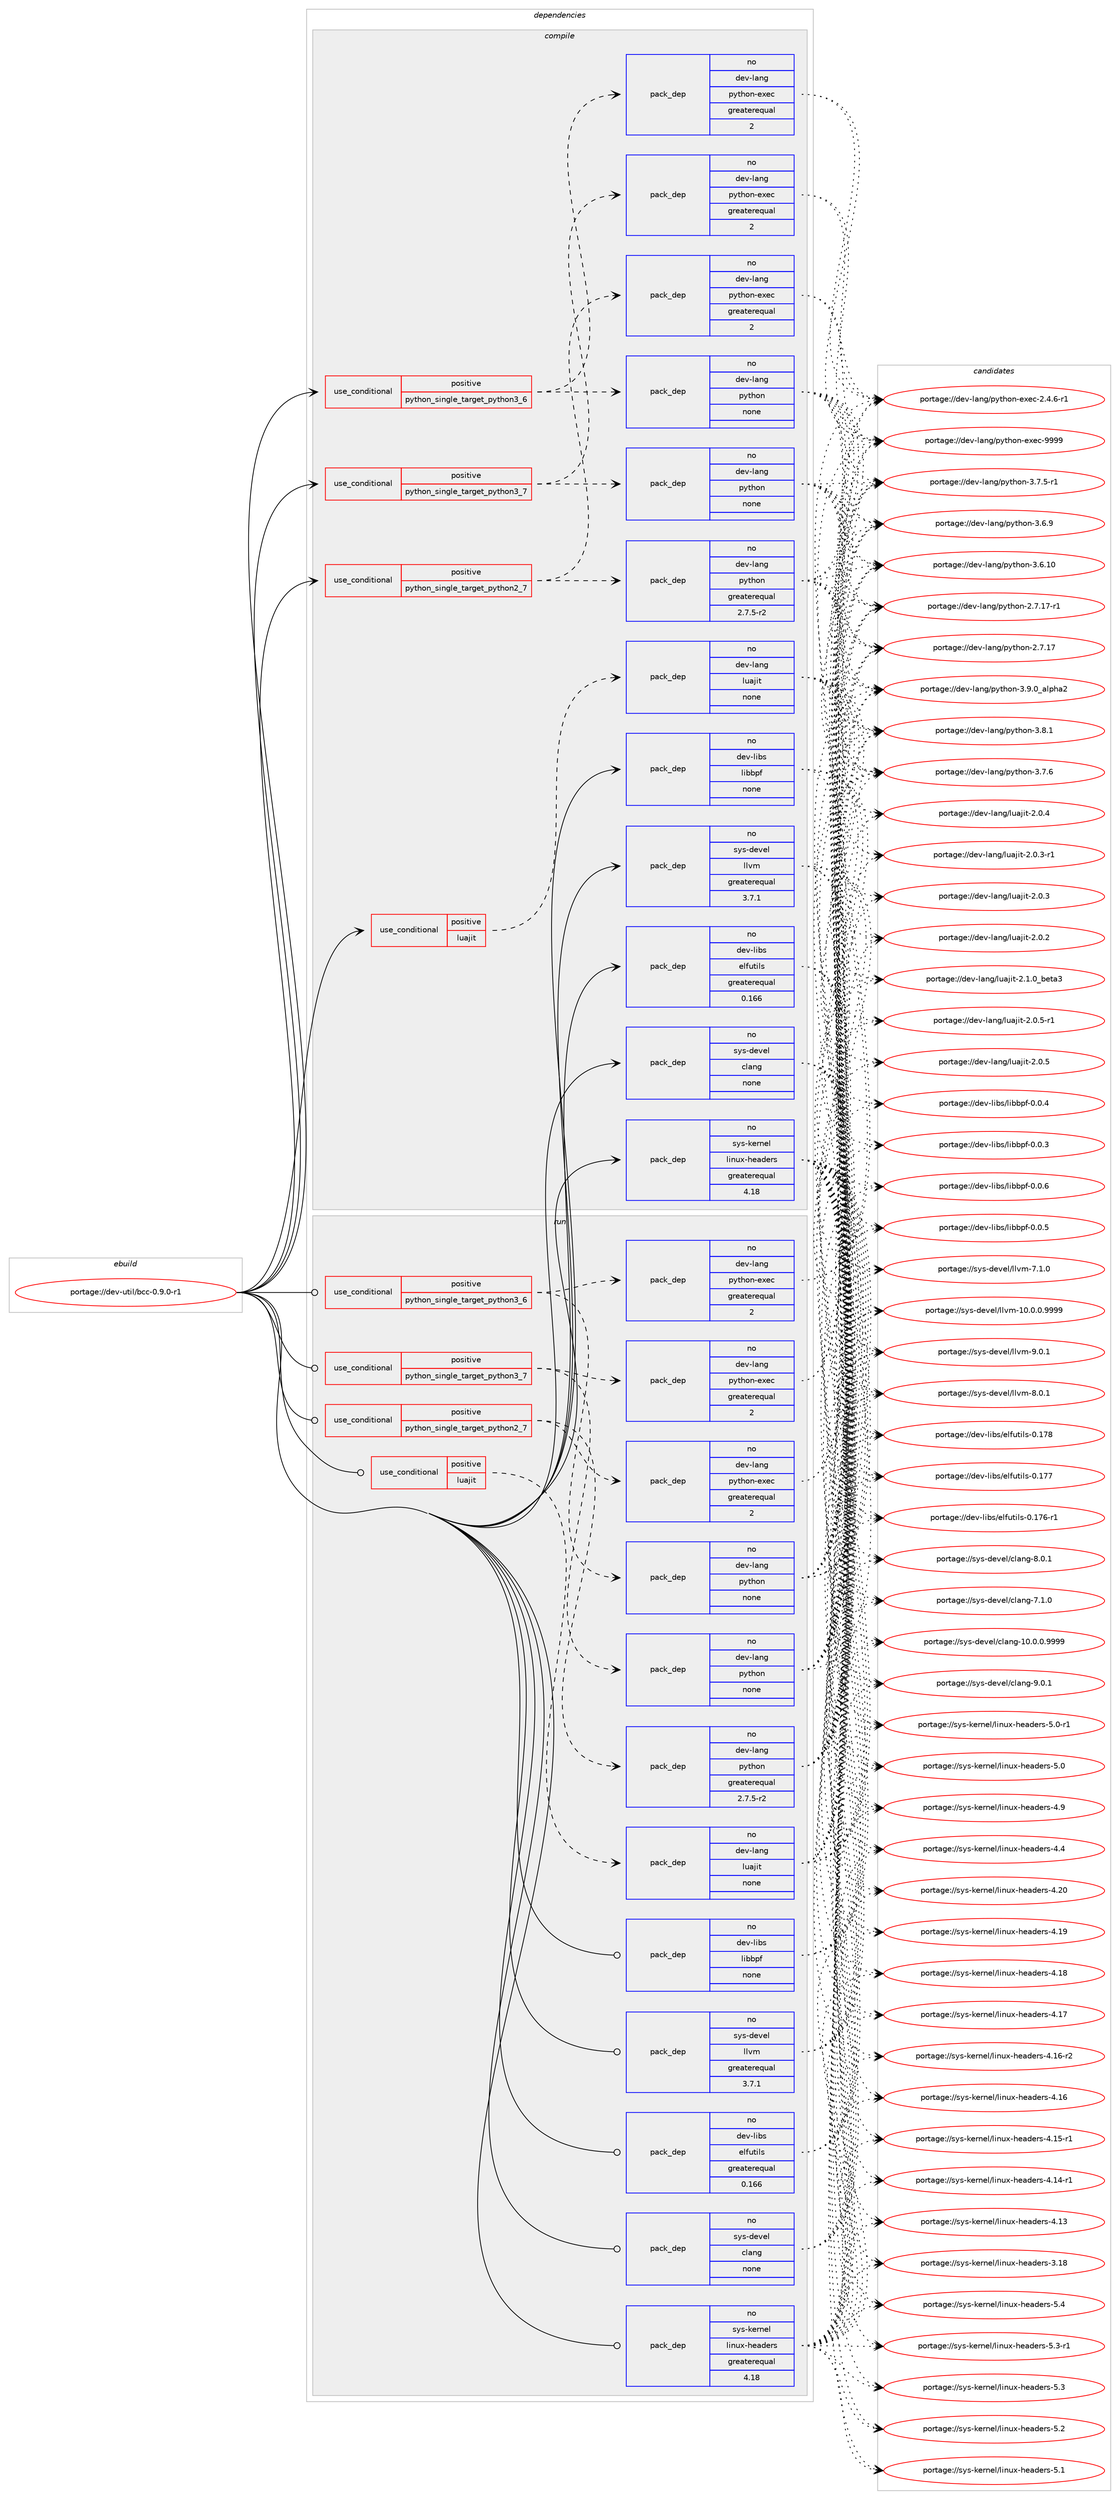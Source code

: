 digraph prolog {

# *************
# Graph options
# *************

newrank=true;
concentrate=true;
compound=true;
graph [rankdir=LR,fontname=Helvetica,fontsize=10,ranksep=1.5];#, ranksep=2.5, nodesep=0.2];
edge  [arrowhead=vee];
node  [fontname=Helvetica,fontsize=10];

# **********
# The ebuild
# **********

subgraph cluster_leftcol {
color=gray;
label=<<i>ebuild</i>>;
id [label="portage://dev-util/bcc-0.9.0-r1", color=red, width=4, href="../dev-util/bcc-0.9.0-r1.svg"];
}

# ****************
# The dependencies
# ****************

subgraph cluster_midcol {
color=gray;
label=<<i>dependencies</i>>;
subgraph cluster_compile {
fillcolor="#eeeeee";
style=filled;
label=<<i>compile</i>>;
subgraph cond63644 {
dependency306468 [label=<<TABLE BORDER="0" CELLBORDER="1" CELLSPACING="0" CELLPADDING="4"><TR><TD ROWSPAN="3" CELLPADDING="10">use_conditional</TD></TR><TR><TD>positive</TD></TR><TR><TD>luajit</TD></TR></TABLE>>, shape=none, color=red];
subgraph pack238144 {
dependency306469 [label=<<TABLE BORDER="0" CELLBORDER="1" CELLSPACING="0" CELLPADDING="4" WIDTH="220"><TR><TD ROWSPAN="6" CELLPADDING="30">pack_dep</TD></TR><TR><TD WIDTH="110">no</TD></TR><TR><TD>dev-lang</TD></TR><TR><TD>luajit</TD></TR><TR><TD>none</TD></TR><TR><TD></TD></TR></TABLE>>, shape=none, color=blue];
}
dependency306468:e -> dependency306469:w [weight=20,style="dashed",arrowhead="vee"];
}
id:e -> dependency306468:w [weight=20,style="solid",arrowhead="vee"];
subgraph cond63645 {
dependency306470 [label=<<TABLE BORDER="0" CELLBORDER="1" CELLSPACING="0" CELLPADDING="4"><TR><TD ROWSPAN="3" CELLPADDING="10">use_conditional</TD></TR><TR><TD>positive</TD></TR><TR><TD>python_single_target_python2_7</TD></TR></TABLE>>, shape=none, color=red];
subgraph pack238145 {
dependency306471 [label=<<TABLE BORDER="0" CELLBORDER="1" CELLSPACING="0" CELLPADDING="4" WIDTH="220"><TR><TD ROWSPAN="6" CELLPADDING="30">pack_dep</TD></TR><TR><TD WIDTH="110">no</TD></TR><TR><TD>dev-lang</TD></TR><TR><TD>python</TD></TR><TR><TD>greaterequal</TD></TR><TR><TD>2.7.5-r2</TD></TR></TABLE>>, shape=none, color=blue];
}
dependency306470:e -> dependency306471:w [weight=20,style="dashed",arrowhead="vee"];
subgraph pack238146 {
dependency306472 [label=<<TABLE BORDER="0" CELLBORDER="1" CELLSPACING="0" CELLPADDING="4" WIDTH="220"><TR><TD ROWSPAN="6" CELLPADDING="30">pack_dep</TD></TR><TR><TD WIDTH="110">no</TD></TR><TR><TD>dev-lang</TD></TR><TR><TD>python-exec</TD></TR><TR><TD>greaterequal</TD></TR><TR><TD>2</TD></TR></TABLE>>, shape=none, color=blue];
}
dependency306470:e -> dependency306472:w [weight=20,style="dashed",arrowhead="vee"];
}
id:e -> dependency306470:w [weight=20,style="solid",arrowhead="vee"];
subgraph cond63646 {
dependency306473 [label=<<TABLE BORDER="0" CELLBORDER="1" CELLSPACING="0" CELLPADDING="4"><TR><TD ROWSPAN="3" CELLPADDING="10">use_conditional</TD></TR><TR><TD>positive</TD></TR><TR><TD>python_single_target_python3_6</TD></TR></TABLE>>, shape=none, color=red];
subgraph pack238147 {
dependency306474 [label=<<TABLE BORDER="0" CELLBORDER="1" CELLSPACING="0" CELLPADDING="4" WIDTH="220"><TR><TD ROWSPAN="6" CELLPADDING="30">pack_dep</TD></TR><TR><TD WIDTH="110">no</TD></TR><TR><TD>dev-lang</TD></TR><TR><TD>python</TD></TR><TR><TD>none</TD></TR><TR><TD></TD></TR></TABLE>>, shape=none, color=blue];
}
dependency306473:e -> dependency306474:w [weight=20,style="dashed",arrowhead="vee"];
subgraph pack238148 {
dependency306475 [label=<<TABLE BORDER="0" CELLBORDER="1" CELLSPACING="0" CELLPADDING="4" WIDTH="220"><TR><TD ROWSPAN="6" CELLPADDING="30">pack_dep</TD></TR><TR><TD WIDTH="110">no</TD></TR><TR><TD>dev-lang</TD></TR><TR><TD>python-exec</TD></TR><TR><TD>greaterequal</TD></TR><TR><TD>2</TD></TR></TABLE>>, shape=none, color=blue];
}
dependency306473:e -> dependency306475:w [weight=20,style="dashed",arrowhead="vee"];
}
id:e -> dependency306473:w [weight=20,style="solid",arrowhead="vee"];
subgraph cond63647 {
dependency306476 [label=<<TABLE BORDER="0" CELLBORDER="1" CELLSPACING="0" CELLPADDING="4"><TR><TD ROWSPAN="3" CELLPADDING="10">use_conditional</TD></TR><TR><TD>positive</TD></TR><TR><TD>python_single_target_python3_7</TD></TR></TABLE>>, shape=none, color=red];
subgraph pack238149 {
dependency306477 [label=<<TABLE BORDER="0" CELLBORDER="1" CELLSPACING="0" CELLPADDING="4" WIDTH="220"><TR><TD ROWSPAN="6" CELLPADDING="30">pack_dep</TD></TR><TR><TD WIDTH="110">no</TD></TR><TR><TD>dev-lang</TD></TR><TR><TD>python</TD></TR><TR><TD>none</TD></TR><TR><TD></TD></TR></TABLE>>, shape=none, color=blue];
}
dependency306476:e -> dependency306477:w [weight=20,style="dashed",arrowhead="vee"];
subgraph pack238150 {
dependency306478 [label=<<TABLE BORDER="0" CELLBORDER="1" CELLSPACING="0" CELLPADDING="4" WIDTH="220"><TR><TD ROWSPAN="6" CELLPADDING="30">pack_dep</TD></TR><TR><TD WIDTH="110">no</TD></TR><TR><TD>dev-lang</TD></TR><TR><TD>python-exec</TD></TR><TR><TD>greaterequal</TD></TR><TR><TD>2</TD></TR></TABLE>>, shape=none, color=blue];
}
dependency306476:e -> dependency306478:w [weight=20,style="dashed",arrowhead="vee"];
}
id:e -> dependency306476:w [weight=20,style="solid",arrowhead="vee"];
subgraph pack238151 {
dependency306479 [label=<<TABLE BORDER="0" CELLBORDER="1" CELLSPACING="0" CELLPADDING="4" WIDTH="220"><TR><TD ROWSPAN="6" CELLPADDING="30">pack_dep</TD></TR><TR><TD WIDTH="110">no</TD></TR><TR><TD>dev-libs</TD></TR><TR><TD>elfutils</TD></TR><TR><TD>greaterequal</TD></TR><TR><TD>0.166</TD></TR></TABLE>>, shape=none, color=blue];
}
id:e -> dependency306479:w [weight=20,style="solid",arrowhead="vee"];
subgraph pack238152 {
dependency306480 [label=<<TABLE BORDER="0" CELLBORDER="1" CELLSPACING="0" CELLPADDING="4" WIDTH="220"><TR><TD ROWSPAN="6" CELLPADDING="30">pack_dep</TD></TR><TR><TD WIDTH="110">no</TD></TR><TR><TD>dev-libs</TD></TR><TR><TD>libbpf</TD></TR><TR><TD>none</TD></TR><TR><TD></TD></TR></TABLE>>, shape=none, color=blue];
}
id:e -> dependency306480:w [weight=20,style="solid",arrowhead="vee"];
subgraph pack238153 {
dependency306481 [label=<<TABLE BORDER="0" CELLBORDER="1" CELLSPACING="0" CELLPADDING="4" WIDTH="220"><TR><TD ROWSPAN="6" CELLPADDING="30">pack_dep</TD></TR><TR><TD WIDTH="110">no</TD></TR><TR><TD>sys-devel</TD></TR><TR><TD>clang</TD></TR><TR><TD>none</TD></TR><TR><TD></TD></TR></TABLE>>, shape=none, color=blue];
}
id:e -> dependency306481:w [weight=20,style="solid",arrowhead="vee"];
subgraph pack238154 {
dependency306482 [label=<<TABLE BORDER="0" CELLBORDER="1" CELLSPACING="0" CELLPADDING="4" WIDTH="220"><TR><TD ROWSPAN="6" CELLPADDING="30">pack_dep</TD></TR><TR><TD WIDTH="110">no</TD></TR><TR><TD>sys-devel</TD></TR><TR><TD>llvm</TD></TR><TR><TD>greaterequal</TD></TR><TR><TD>3.7.1</TD></TR></TABLE>>, shape=none, color=blue];
}
id:e -> dependency306482:w [weight=20,style="solid",arrowhead="vee"];
subgraph pack238155 {
dependency306483 [label=<<TABLE BORDER="0" CELLBORDER="1" CELLSPACING="0" CELLPADDING="4" WIDTH="220"><TR><TD ROWSPAN="6" CELLPADDING="30">pack_dep</TD></TR><TR><TD WIDTH="110">no</TD></TR><TR><TD>sys-kernel</TD></TR><TR><TD>linux-headers</TD></TR><TR><TD>greaterequal</TD></TR><TR><TD>4.18</TD></TR></TABLE>>, shape=none, color=blue];
}
id:e -> dependency306483:w [weight=20,style="solid",arrowhead="vee"];
}
subgraph cluster_compileandrun {
fillcolor="#eeeeee";
style=filled;
label=<<i>compile and run</i>>;
}
subgraph cluster_run {
fillcolor="#eeeeee";
style=filled;
label=<<i>run</i>>;
subgraph cond63648 {
dependency306484 [label=<<TABLE BORDER="0" CELLBORDER="1" CELLSPACING="0" CELLPADDING="4"><TR><TD ROWSPAN="3" CELLPADDING="10">use_conditional</TD></TR><TR><TD>positive</TD></TR><TR><TD>luajit</TD></TR></TABLE>>, shape=none, color=red];
subgraph pack238156 {
dependency306485 [label=<<TABLE BORDER="0" CELLBORDER="1" CELLSPACING="0" CELLPADDING="4" WIDTH="220"><TR><TD ROWSPAN="6" CELLPADDING="30">pack_dep</TD></TR><TR><TD WIDTH="110">no</TD></TR><TR><TD>dev-lang</TD></TR><TR><TD>luajit</TD></TR><TR><TD>none</TD></TR><TR><TD></TD></TR></TABLE>>, shape=none, color=blue];
}
dependency306484:e -> dependency306485:w [weight=20,style="dashed",arrowhead="vee"];
}
id:e -> dependency306484:w [weight=20,style="solid",arrowhead="odot"];
subgraph cond63649 {
dependency306486 [label=<<TABLE BORDER="0" CELLBORDER="1" CELLSPACING="0" CELLPADDING="4"><TR><TD ROWSPAN="3" CELLPADDING="10">use_conditional</TD></TR><TR><TD>positive</TD></TR><TR><TD>python_single_target_python2_7</TD></TR></TABLE>>, shape=none, color=red];
subgraph pack238157 {
dependency306487 [label=<<TABLE BORDER="0" CELLBORDER="1" CELLSPACING="0" CELLPADDING="4" WIDTH="220"><TR><TD ROWSPAN="6" CELLPADDING="30">pack_dep</TD></TR><TR><TD WIDTH="110">no</TD></TR><TR><TD>dev-lang</TD></TR><TR><TD>python</TD></TR><TR><TD>greaterequal</TD></TR><TR><TD>2.7.5-r2</TD></TR></TABLE>>, shape=none, color=blue];
}
dependency306486:e -> dependency306487:w [weight=20,style="dashed",arrowhead="vee"];
subgraph pack238158 {
dependency306488 [label=<<TABLE BORDER="0" CELLBORDER="1" CELLSPACING="0" CELLPADDING="4" WIDTH="220"><TR><TD ROWSPAN="6" CELLPADDING="30">pack_dep</TD></TR><TR><TD WIDTH="110">no</TD></TR><TR><TD>dev-lang</TD></TR><TR><TD>python-exec</TD></TR><TR><TD>greaterequal</TD></TR><TR><TD>2</TD></TR></TABLE>>, shape=none, color=blue];
}
dependency306486:e -> dependency306488:w [weight=20,style="dashed",arrowhead="vee"];
}
id:e -> dependency306486:w [weight=20,style="solid",arrowhead="odot"];
subgraph cond63650 {
dependency306489 [label=<<TABLE BORDER="0" CELLBORDER="1" CELLSPACING="0" CELLPADDING="4"><TR><TD ROWSPAN="3" CELLPADDING="10">use_conditional</TD></TR><TR><TD>positive</TD></TR><TR><TD>python_single_target_python3_6</TD></TR></TABLE>>, shape=none, color=red];
subgraph pack238159 {
dependency306490 [label=<<TABLE BORDER="0" CELLBORDER="1" CELLSPACING="0" CELLPADDING="4" WIDTH="220"><TR><TD ROWSPAN="6" CELLPADDING="30">pack_dep</TD></TR><TR><TD WIDTH="110">no</TD></TR><TR><TD>dev-lang</TD></TR><TR><TD>python</TD></TR><TR><TD>none</TD></TR><TR><TD></TD></TR></TABLE>>, shape=none, color=blue];
}
dependency306489:e -> dependency306490:w [weight=20,style="dashed",arrowhead="vee"];
subgraph pack238160 {
dependency306491 [label=<<TABLE BORDER="0" CELLBORDER="1" CELLSPACING="0" CELLPADDING="4" WIDTH="220"><TR><TD ROWSPAN="6" CELLPADDING="30">pack_dep</TD></TR><TR><TD WIDTH="110">no</TD></TR><TR><TD>dev-lang</TD></TR><TR><TD>python-exec</TD></TR><TR><TD>greaterequal</TD></TR><TR><TD>2</TD></TR></TABLE>>, shape=none, color=blue];
}
dependency306489:e -> dependency306491:w [weight=20,style="dashed",arrowhead="vee"];
}
id:e -> dependency306489:w [weight=20,style="solid",arrowhead="odot"];
subgraph cond63651 {
dependency306492 [label=<<TABLE BORDER="0" CELLBORDER="1" CELLSPACING="0" CELLPADDING="4"><TR><TD ROWSPAN="3" CELLPADDING="10">use_conditional</TD></TR><TR><TD>positive</TD></TR><TR><TD>python_single_target_python3_7</TD></TR></TABLE>>, shape=none, color=red];
subgraph pack238161 {
dependency306493 [label=<<TABLE BORDER="0" CELLBORDER="1" CELLSPACING="0" CELLPADDING="4" WIDTH="220"><TR><TD ROWSPAN="6" CELLPADDING="30">pack_dep</TD></TR><TR><TD WIDTH="110">no</TD></TR><TR><TD>dev-lang</TD></TR><TR><TD>python</TD></TR><TR><TD>none</TD></TR><TR><TD></TD></TR></TABLE>>, shape=none, color=blue];
}
dependency306492:e -> dependency306493:w [weight=20,style="dashed",arrowhead="vee"];
subgraph pack238162 {
dependency306494 [label=<<TABLE BORDER="0" CELLBORDER="1" CELLSPACING="0" CELLPADDING="4" WIDTH="220"><TR><TD ROWSPAN="6" CELLPADDING="30">pack_dep</TD></TR><TR><TD WIDTH="110">no</TD></TR><TR><TD>dev-lang</TD></TR><TR><TD>python-exec</TD></TR><TR><TD>greaterequal</TD></TR><TR><TD>2</TD></TR></TABLE>>, shape=none, color=blue];
}
dependency306492:e -> dependency306494:w [weight=20,style="dashed",arrowhead="vee"];
}
id:e -> dependency306492:w [weight=20,style="solid",arrowhead="odot"];
subgraph pack238163 {
dependency306495 [label=<<TABLE BORDER="0" CELLBORDER="1" CELLSPACING="0" CELLPADDING="4" WIDTH="220"><TR><TD ROWSPAN="6" CELLPADDING="30">pack_dep</TD></TR><TR><TD WIDTH="110">no</TD></TR><TR><TD>dev-libs</TD></TR><TR><TD>elfutils</TD></TR><TR><TD>greaterequal</TD></TR><TR><TD>0.166</TD></TR></TABLE>>, shape=none, color=blue];
}
id:e -> dependency306495:w [weight=20,style="solid",arrowhead="odot"];
subgraph pack238164 {
dependency306496 [label=<<TABLE BORDER="0" CELLBORDER="1" CELLSPACING="0" CELLPADDING="4" WIDTH="220"><TR><TD ROWSPAN="6" CELLPADDING="30">pack_dep</TD></TR><TR><TD WIDTH="110">no</TD></TR><TR><TD>dev-libs</TD></TR><TR><TD>libbpf</TD></TR><TR><TD>none</TD></TR><TR><TD></TD></TR></TABLE>>, shape=none, color=blue];
}
id:e -> dependency306496:w [weight=20,style="solid",arrowhead="odot"];
subgraph pack238165 {
dependency306497 [label=<<TABLE BORDER="0" CELLBORDER="1" CELLSPACING="0" CELLPADDING="4" WIDTH="220"><TR><TD ROWSPAN="6" CELLPADDING="30">pack_dep</TD></TR><TR><TD WIDTH="110">no</TD></TR><TR><TD>sys-devel</TD></TR><TR><TD>clang</TD></TR><TR><TD>none</TD></TR><TR><TD></TD></TR></TABLE>>, shape=none, color=blue];
}
id:e -> dependency306497:w [weight=20,style="solid",arrowhead="odot"];
subgraph pack238166 {
dependency306498 [label=<<TABLE BORDER="0" CELLBORDER="1" CELLSPACING="0" CELLPADDING="4" WIDTH="220"><TR><TD ROWSPAN="6" CELLPADDING="30">pack_dep</TD></TR><TR><TD WIDTH="110">no</TD></TR><TR><TD>sys-devel</TD></TR><TR><TD>llvm</TD></TR><TR><TD>greaterequal</TD></TR><TR><TD>3.7.1</TD></TR></TABLE>>, shape=none, color=blue];
}
id:e -> dependency306498:w [weight=20,style="solid",arrowhead="odot"];
subgraph pack238167 {
dependency306499 [label=<<TABLE BORDER="0" CELLBORDER="1" CELLSPACING="0" CELLPADDING="4" WIDTH="220"><TR><TD ROWSPAN="6" CELLPADDING="30">pack_dep</TD></TR><TR><TD WIDTH="110">no</TD></TR><TR><TD>sys-kernel</TD></TR><TR><TD>linux-headers</TD></TR><TR><TD>greaterequal</TD></TR><TR><TD>4.18</TD></TR></TABLE>>, shape=none, color=blue];
}
id:e -> dependency306499:w [weight=20,style="solid",arrowhead="odot"];
}
}

# **************
# The candidates
# **************

subgraph cluster_choices {
rank=same;
color=gray;
label=<<i>candidates</i>>;

subgraph choice238144 {
color=black;
nodesep=1;
choice1001011184510897110103471081179710610511645504649464895981011169751 [label="portage://dev-lang/luajit-2.1.0_beta3", color=red, width=4,href="../dev-lang/luajit-2.1.0_beta3.svg"];
choice100101118451089711010347108117971061051164550464846534511449 [label="portage://dev-lang/luajit-2.0.5-r1", color=red, width=4,href="../dev-lang/luajit-2.0.5-r1.svg"];
choice10010111845108971101034710811797106105116455046484653 [label="portage://dev-lang/luajit-2.0.5", color=red, width=4,href="../dev-lang/luajit-2.0.5.svg"];
choice10010111845108971101034710811797106105116455046484652 [label="portage://dev-lang/luajit-2.0.4", color=red, width=4,href="../dev-lang/luajit-2.0.4.svg"];
choice100101118451089711010347108117971061051164550464846514511449 [label="portage://dev-lang/luajit-2.0.3-r1", color=red, width=4,href="../dev-lang/luajit-2.0.3-r1.svg"];
choice10010111845108971101034710811797106105116455046484651 [label="portage://dev-lang/luajit-2.0.3", color=red, width=4,href="../dev-lang/luajit-2.0.3.svg"];
choice10010111845108971101034710811797106105116455046484650 [label="portage://dev-lang/luajit-2.0.2", color=red, width=4,href="../dev-lang/luajit-2.0.2.svg"];
dependency306469:e -> choice1001011184510897110103471081179710610511645504649464895981011169751:w [style=dotted,weight="100"];
dependency306469:e -> choice100101118451089711010347108117971061051164550464846534511449:w [style=dotted,weight="100"];
dependency306469:e -> choice10010111845108971101034710811797106105116455046484653:w [style=dotted,weight="100"];
dependency306469:e -> choice10010111845108971101034710811797106105116455046484652:w [style=dotted,weight="100"];
dependency306469:e -> choice100101118451089711010347108117971061051164550464846514511449:w [style=dotted,weight="100"];
dependency306469:e -> choice10010111845108971101034710811797106105116455046484651:w [style=dotted,weight="100"];
dependency306469:e -> choice10010111845108971101034710811797106105116455046484650:w [style=dotted,weight="100"];
}
subgraph choice238145 {
color=black;
nodesep=1;
choice10010111845108971101034711212111610411111045514657464895971081121049750 [label="portage://dev-lang/python-3.9.0_alpha2", color=red, width=4,href="../dev-lang/python-3.9.0_alpha2.svg"];
choice100101118451089711010347112121116104111110455146564649 [label="portage://dev-lang/python-3.8.1", color=red, width=4,href="../dev-lang/python-3.8.1.svg"];
choice100101118451089711010347112121116104111110455146554654 [label="portage://dev-lang/python-3.7.6", color=red, width=4,href="../dev-lang/python-3.7.6.svg"];
choice1001011184510897110103471121211161041111104551465546534511449 [label="portage://dev-lang/python-3.7.5-r1", color=red, width=4,href="../dev-lang/python-3.7.5-r1.svg"];
choice100101118451089711010347112121116104111110455146544657 [label="portage://dev-lang/python-3.6.9", color=red, width=4,href="../dev-lang/python-3.6.9.svg"];
choice10010111845108971101034711212111610411111045514654464948 [label="portage://dev-lang/python-3.6.10", color=red, width=4,href="../dev-lang/python-3.6.10.svg"];
choice100101118451089711010347112121116104111110455046554649554511449 [label="portage://dev-lang/python-2.7.17-r1", color=red, width=4,href="../dev-lang/python-2.7.17-r1.svg"];
choice10010111845108971101034711212111610411111045504655464955 [label="portage://dev-lang/python-2.7.17", color=red, width=4,href="../dev-lang/python-2.7.17.svg"];
dependency306471:e -> choice10010111845108971101034711212111610411111045514657464895971081121049750:w [style=dotted,weight="100"];
dependency306471:e -> choice100101118451089711010347112121116104111110455146564649:w [style=dotted,weight="100"];
dependency306471:e -> choice100101118451089711010347112121116104111110455146554654:w [style=dotted,weight="100"];
dependency306471:e -> choice1001011184510897110103471121211161041111104551465546534511449:w [style=dotted,weight="100"];
dependency306471:e -> choice100101118451089711010347112121116104111110455146544657:w [style=dotted,weight="100"];
dependency306471:e -> choice10010111845108971101034711212111610411111045514654464948:w [style=dotted,weight="100"];
dependency306471:e -> choice100101118451089711010347112121116104111110455046554649554511449:w [style=dotted,weight="100"];
dependency306471:e -> choice10010111845108971101034711212111610411111045504655464955:w [style=dotted,weight="100"];
}
subgraph choice238146 {
color=black;
nodesep=1;
choice10010111845108971101034711212111610411111045101120101994557575757 [label="portage://dev-lang/python-exec-9999", color=red, width=4,href="../dev-lang/python-exec-9999.svg"];
choice10010111845108971101034711212111610411111045101120101994550465246544511449 [label="portage://dev-lang/python-exec-2.4.6-r1", color=red, width=4,href="../dev-lang/python-exec-2.4.6-r1.svg"];
dependency306472:e -> choice10010111845108971101034711212111610411111045101120101994557575757:w [style=dotted,weight="100"];
dependency306472:e -> choice10010111845108971101034711212111610411111045101120101994550465246544511449:w [style=dotted,weight="100"];
}
subgraph choice238147 {
color=black;
nodesep=1;
choice10010111845108971101034711212111610411111045514657464895971081121049750 [label="portage://dev-lang/python-3.9.0_alpha2", color=red, width=4,href="../dev-lang/python-3.9.0_alpha2.svg"];
choice100101118451089711010347112121116104111110455146564649 [label="portage://dev-lang/python-3.8.1", color=red, width=4,href="../dev-lang/python-3.8.1.svg"];
choice100101118451089711010347112121116104111110455146554654 [label="portage://dev-lang/python-3.7.6", color=red, width=4,href="../dev-lang/python-3.7.6.svg"];
choice1001011184510897110103471121211161041111104551465546534511449 [label="portage://dev-lang/python-3.7.5-r1", color=red, width=4,href="../dev-lang/python-3.7.5-r1.svg"];
choice100101118451089711010347112121116104111110455146544657 [label="portage://dev-lang/python-3.6.9", color=red, width=4,href="../dev-lang/python-3.6.9.svg"];
choice10010111845108971101034711212111610411111045514654464948 [label="portage://dev-lang/python-3.6.10", color=red, width=4,href="../dev-lang/python-3.6.10.svg"];
choice100101118451089711010347112121116104111110455046554649554511449 [label="portage://dev-lang/python-2.7.17-r1", color=red, width=4,href="../dev-lang/python-2.7.17-r1.svg"];
choice10010111845108971101034711212111610411111045504655464955 [label="portage://dev-lang/python-2.7.17", color=red, width=4,href="../dev-lang/python-2.7.17.svg"];
dependency306474:e -> choice10010111845108971101034711212111610411111045514657464895971081121049750:w [style=dotted,weight="100"];
dependency306474:e -> choice100101118451089711010347112121116104111110455146564649:w [style=dotted,weight="100"];
dependency306474:e -> choice100101118451089711010347112121116104111110455146554654:w [style=dotted,weight="100"];
dependency306474:e -> choice1001011184510897110103471121211161041111104551465546534511449:w [style=dotted,weight="100"];
dependency306474:e -> choice100101118451089711010347112121116104111110455146544657:w [style=dotted,weight="100"];
dependency306474:e -> choice10010111845108971101034711212111610411111045514654464948:w [style=dotted,weight="100"];
dependency306474:e -> choice100101118451089711010347112121116104111110455046554649554511449:w [style=dotted,weight="100"];
dependency306474:e -> choice10010111845108971101034711212111610411111045504655464955:w [style=dotted,weight="100"];
}
subgraph choice238148 {
color=black;
nodesep=1;
choice10010111845108971101034711212111610411111045101120101994557575757 [label="portage://dev-lang/python-exec-9999", color=red, width=4,href="../dev-lang/python-exec-9999.svg"];
choice10010111845108971101034711212111610411111045101120101994550465246544511449 [label="portage://dev-lang/python-exec-2.4.6-r1", color=red, width=4,href="../dev-lang/python-exec-2.4.6-r1.svg"];
dependency306475:e -> choice10010111845108971101034711212111610411111045101120101994557575757:w [style=dotted,weight="100"];
dependency306475:e -> choice10010111845108971101034711212111610411111045101120101994550465246544511449:w [style=dotted,weight="100"];
}
subgraph choice238149 {
color=black;
nodesep=1;
choice10010111845108971101034711212111610411111045514657464895971081121049750 [label="portage://dev-lang/python-3.9.0_alpha2", color=red, width=4,href="../dev-lang/python-3.9.0_alpha2.svg"];
choice100101118451089711010347112121116104111110455146564649 [label="portage://dev-lang/python-3.8.1", color=red, width=4,href="../dev-lang/python-3.8.1.svg"];
choice100101118451089711010347112121116104111110455146554654 [label="portage://dev-lang/python-3.7.6", color=red, width=4,href="../dev-lang/python-3.7.6.svg"];
choice1001011184510897110103471121211161041111104551465546534511449 [label="portage://dev-lang/python-3.7.5-r1", color=red, width=4,href="../dev-lang/python-3.7.5-r1.svg"];
choice100101118451089711010347112121116104111110455146544657 [label="portage://dev-lang/python-3.6.9", color=red, width=4,href="../dev-lang/python-3.6.9.svg"];
choice10010111845108971101034711212111610411111045514654464948 [label="portage://dev-lang/python-3.6.10", color=red, width=4,href="../dev-lang/python-3.6.10.svg"];
choice100101118451089711010347112121116104111110455046554649554511449 [label="portage://dev-lang/python-2.7.17-r1", color=red, width=4,href="../dev-lang/python-2.7.17-r1.svg"];
choice10010111845108971101034711212111610411111045504655464955 [label="portage://dev-lang/python-2.7.17", color=red, width=4,href="../dev-lang/python-2.7.17.svg"];
dependency306477:e -> choice10010111845108971101034711212111610411111045514657464895971081121049750:w [style=dotted,weight="100"];
dependency306477:e -> choice100101118451089711010347112121116104111110455146564649:w [style=dotted,weight="100"];
dependency306477:e -> choice100101118451089711010347112121116104111110455146554654:w [style=dotted,weight="100"];
dependency306477:e -> choice1001011184510897110103471121211161041111104551465546534511449:w [style=dotted,weight="100"];
dependency306477:e -> choice100101118451089711010347112121116104111110455146544657:w [style=dotted,weight="100"];
dependency306477:e -> choice10010111845108971101034711212111610411111045514654464948:w [style=dotted,weight="100"];
dependency306477:e -> choice100101118451089711010347112121116104111110455046554649554511449:w [style=dotted,weight="100"];
dependency306477:e -> choice10010111845108971101034711212111610411111045504655464955:w [style=dotted,weight="100"];
}
subgraph choice238150 {
color=black;
nodesep=1;
choice10010111845108971101034711212111610411111045101120101994557575757 [label="portage://dev-lang/python-exec-9999", color=red, width=4,href="../dev-lang/python-exec-9999.svg"];
choice10010111845108971101034711212111610411111045101120101994550465246544511449 [label="portage://dev-lang/python-exec-2.4.6-r1", color=red, width=4,href="../dev-lang/python-exec-2.4.6-r1.svg"];
dependency306478:e -> choice10010111845108971101034711212111610411111045101120101994557575757:w [style=dotted,weight="100"];
dependency306478:e -> choice10010111845108971101034711212111610411111045101120101994550465246544511449:w [style=dotted,weight="100"];
}
subgraph choice238151 {
color=black;
nodesep=1;
choice100101118451081059811547101108102117116105108115454846495556 [label="portage://dev-libs/elfutils-0.178", color=red, width=4,href="../dev-libs/elfutils-0.178.svg"];
choice100101118451081059811547101108102117116105108115454846495555 [label="portage://dev-libs/elfutils-0.177", color=red, width=4,href="../dev-libs/elfutils-0.177.svg"];
choice1001011184510810598115471011081021171161051081154548464955544511449 [label="portage://dev-libs/elfutils-0.176-r1", color=red, width=4,href="../dev-libs/elfutils-0.176-r1.svg"];
dependency306479:e -> choice100101118451081059811547101108102117116105108115454846495556:w [style=dotted,weight="100"];
dependency306479:e -> choice100101118451081059811547101108102117116105108115454846495555:w [style=dotted,weight="100"];
dependency306479:e -> choice1001011184510810598115471011081021171161051081154548464955544511449:w [style=dotted,weight="100"];
}
subgraph choice238152 {
color=black;
nodesep=1;
choice1001011184510810598115471081059898112102454846484654 [label="portage://dev-libs/libbpf-0.0.6", color=red, width=4,href="../dev-libs/libbpf-0.0.6.svg"];
choice1001011184510810598115471081059898112102454846484653 [label="portage://dev-libs/libbpf-0.0.5", color=red, width=4,href="../dev-libs/libbpf-0.0.5.svg"];
choice1001011184510810598115471081059898112102454846484652 [label="portage://dev-libs/libbpf-0.0.4", color=red, width=4,href="../dev-libs/libbpf-0.0.4.svg"];
choice1001011184510810598115471081059898112102454846484651 [label="portage://dev-libs/libbpf-0.0.3", color=red, width=4,href="../dev-libs/libbpf-0.0.3.svg"];
dependency306480:e -> choice1001011184510810598115471081059898112102454846484654:w [style=dotted,weight="100"];
dependency306480:e -> choice1001011184510810598115471081059898112102454846484653:w [style=dotted,weight="100"];
dependency306480:e -> choice1001011184510810598115471081059898112102454846484652:w [style=dotted,weight="100"];
dependency306480:e -> choice1001011184510810598115471081059898112102454846484651:w [style=dotted,weight="100"];
}
subgraph choice238153 {
color=black;
nodesep=1;
choice11512111545100101118101108479910897110103455746484649 [label="portage://sys-devel/clang-9.0.1", color=red, width=4,href="../sys-devel/clang-9.0.1.svg"];
choice11512111545100101118101108479910897110103455646484649 [label="portage://sys-devel/clang-8.0.1", color=red, width=4,href="../sys-devel/clang-8.0.1.svg"];
choice11512111545100101118101108479910897110103455546494648 [label="portage://sys-devel/clang-7.1.0", color=red, width=4,href="../sys-devel/clang-7.1.0.svg"];
choice11512111545100101118101108479910897110103454948464846484657575757 [label="portage://sys-devel/clang-10.0.0.9999", color=red, width=4,href="../sys-devel/clang-10.0.0.9999.svg"];
dependency306481:e -> choice11512111545100101118101108479910897110103455746484649:w [style=dotted,weight="100"];
dependency306481:e -> choice11512111545100101118101108479910897110103455646484649:w [style=dotted,weight="100"];
dependency306481:e -> choice11512111545100101118101108479910897110103455546494648:w [style=dotted,weight="100"];
dependency306481:e -> choice11512111545100101118101108479910897110103454948464846484657575757:w [style=dotted,weight="100"];
}
subgraph choice238154 {
color=black;
nodesep=1;
choice1151211154510010111810110847108108118109455746484649 [label="portage://sys-devel/llvm-9.0.1", color=red, width=4,href="../sys-devel/llvm-9.0.1.svg"];
choice1151211154510010111810110847108108118109455646484649 [label="portage://sys-devel/llvm-8.0.1", color=red, width=4,href="../sys-devel/llvm-8.0.1.svg"];
choice1151211154510010111810110847108108118109455546494648 [label="portage://sys-devel/llvm-7.1.0", color=red, width=4,href="../sys-devel/llvm-7.1.0.svg"];
choice1151211154510010111810110847108108118109454948464846484657575757 [label="portage://sys-devel/llvm-10.0.0.9999", color=red, width=4,href="../sys-devel/llvm-10.0.0.9999.svg"];
dependency306482:e -> choice1151211154510010111810110847108108118109455746484649:w [style=dotted,weight="100"];
dependency306482:e -> choice1151211154510010111810110847108108118109455646484649:w [style=dotted,weight="100"];
dependency306482:e -> choice1151211154510010111810110847108108118109455546494648:w [style=dotted,weight="100"];
dependency306482:e -> choice1151211154510010111810110847108108118109454948464846484657575757:w [style=dotted,weight="100"];
}
subgraph choice238155 {
color=black;
nodesep=1;
choice1151211154510710111411010110847108105110117120451041019710010111411545534652 [label="portage://sys-kernel/linux-headers-5.4", color=red, width=4,href="../sys-kernel/linux-headers-5.4.svg"];
choice11512111545107101114110101108471081051101171204510410197100101114115455346514511449 [label="portage://sys-kernel/linux-headers-5.3-r1", color=red, width=4,href="../sys-kernel/linux-headers-5.3-r1.svg"];
choice1151211154510710111411010110847108105110117120451041019710010111411545534651 [label="portage://sys-kernel/linux-headers-5.3", color=red, width=4,href="../sys-kernel/linux-headers-5.3.svg"];
choice1151211154510710111411010110847108105110117120451041019710010111411545534650 [label="portage://sys-kernel/linux-headers-5.2", color=red, width=4,href="../sys-kernel/linux-headers-5.2.svg"];
choice1151211154510710111411010110847108105110117120451041019710010111411545534649 [label="portage://sys-kernel/linux-headers-5.1", color=red, width=4,href="../sys-kernel/linux-headers-5.1.svg"];
choice11512111545107101114110101108471081051101171204510410197100101114115455346484511449 [label="portage://sys-kernel/linux-headers-5.0-r1", color=red, width=4,href="../sys-kernel/linux-headers-5.0-r1.svg"];
choice1151211154510710111411010110847108105110117120451041019710010111411545534648 [label="portage://sys-kernel/linux-headers-5.0", color=red, width=4,href="../sys-kernel/linux-headers-5.0.svg"];
choice1151211154510710111411010110847108105110117120451041019710010111411545524657 [label="portage://sys-kernel/linux-headers-4.9", color=red, width=4,href="../sys-kernel/linux-headers-4.9.svg"];
choice1151211154510710111411010110847108105110117120451041019710010111411545524652 [label="portage://sys-kernel/linux-headers-4.4", color=red, width=4,href="../sys-kernel/linux-headers-4.4.svg"];
choice115121115451071011141101011084710810511011712045104101971001011141154552465048 [label="portage://sys-kernel/linux-headers-4.20", color=red, width=4,href="../sys-kernel/linux-headers-4.20.svg"];
choice115121115451071011141101011084710810511011712045104101971001011141154552464957 [label="portage://sys-kernel/linux-headers-4.19", color=red, width=4,href="../sys-kernel/linux-headers-4.19.svg"];
choice115121115451071011141101011084710810511011712045104101971001011141154552464956 [label="portage://sys-kernel/linux-headers-4.18", color=red, width=4,href="../sys-kernel/linux-headers-4.18.svg"];
choice115121115451071011141101011084710810511011712045104101971001011141154552464955 [label="portage://sys-kernel/linux-headers-4.17", color=red, width=4,href="../sys-kernel/linux-headers-4.17.svg"];
choice1151211154510710111411010110847108105110117120451041019710010111411545524649544511450 [label="portage://sys-kernel/linux-headers-4.16-r2", color=red, width=4,href="../sys-kernel/linux-headers-4.16-r2.svg"];
choice115121115451071011141101011084710810511011712045104101971001011141154552464954 [label="portage://sys-kernel/linux-headers-4.16", color=red, width=4,href="../sys-kernel/linux-headers-4.16.svg"];
choice1151211154510710111411010110847108105110117120451041019710010111411545524649534511449 [label="portage://sys-kernel/linux-headers-4.15-r1", color=red, width=4,href="../sys-kernel/linux-headers-4.15-r1.svg"];
choice1151211154510710111411010110847108105110117120451041019710010111411545524649524511449 [label="portage://sys-kernel/linux-headers-4.14-r1", color=red, width=4,href="../sys-kernel/linux-headers-4.14-r1.svg"];
choice115121115451071011141101011084710810511011712045104101971001011141154552464951 [label="portage://sys-kernel/linux-headers-4.13", color=red, width=4,href="../sys-kernel/linux-headers-4.13.svg"];
choice115121115451071011141101011084710810511011712045104101971001011141154551464956 [label="portage://sys-kernel/linux-headers-3.18", color=red, width=4,href="../sys-kernel/linux-headers-3.18.svg"];
dependency306483:e -> choice1151211154510710111411010110847108105110117120451041019710010111411545534652:w [style=dotted,weight="100"];
dependency306483:e -> choice11512111545107101114110101108471081051101171204510410197100101114115455346514511449:w [style=dotted,weight="100"];
dependency306483:e -> choice1151211154510710111411010110847108105110117120451041019710010111411545534651:w [style=dotted,weight="100"];
dependency306483:e -> choice1151211154510710111411010110847108105110117120451041019710010111411545534650:w [style=dotted,weight="100"];
dependency306483:e -> choice1151211154510710111411010110847108105110117120451041019710010111411545534649:w [style=dotted,weight="100"];
dependency306483:e -> choice11512111545107101114110101108471081051101171204510410197100101114115455346484511449:w [style=dotted,weight="100"];
dependency306483:e -> choice1151211154510710111411010110847108105110117120451041019710010111411545534648:w [style=dotted,weight="100"];
dependency306483:e -> choice1151211154510710111411010110847108105110117120451041019710010111411545524657:w [style=dotted,weight="100"];
dependency306483:e -> choice1151211154510710111411010110847108105110117120451041019710010111411545524652:w [style=dotted,weight="100"];
dependency306483:e -> choice115121115451071011141101011084710810511011712045104101971001011141154552465048:w [style=dotted,weight="100"];
dependency306483:e -> choice115121115451071011141101011084710810511011712045104101971001011141154552464957:w [style=dotted,weight="100"];
dependency306483:e -> choice115121115451071011141101011084710810511011712045104101971001011141154552464956:w [style=dotted,weight="100"];
dependency306483:e -> choice115121115451071011141101011084710810511011712045104101971001011141154552464955:w [style=dotted,weight="100"];
dependency306483:e -> choice1151211154510710111411010110847108105110117120451041019710010111411545524649544511450:w [style=dotted,weight="100"];
dependency306483:e -> choice115121115451071011141101011084710810511011712045104101971001011141154552464954:w [style=dotted,weight="100"];
dependency306483:e -> choice1151211154510710111411010110847108105110117120451041019710010111411545524649534511449:w [style=dotted,weight="100"];
dependency306483:e -> choice1151211154510710111411010110847108105110117120451041019710010111411545524649524511449:w [style=dotted,weight="100"];
dependency306483:e -> choice115121115451071011141101011084710810511011712045104101971001011141154552464951:w [style=dotted,weight="100"];
dependency306483:e -> choice115121115451071011141101011084710810511011712045104101971001011141154551464956:w [style=dotted,weight="100"];
}
subgraph choice238156 {
color=black;
nodesep=1;
choice1001011184510897110103471081179710610511645504649464895981011169751 [label="portage://dev-lang/luajit-2.1.0_beta3", color=red, width=4,href="../dev-lang/luajit-2.1.0_beta3.svg"];
choice100101118451089711010347108117971061051164550464846534511449 [label="portage://dev-lang/luajit-2.0.5-r1", color=red, width=4,href="../dev-lang/luajit-2.0.5-r1.svg"];
choice10010111845108971101034710811797106105116455046484653 [label="portage://dev-lang/luajit-2.0.5", color=red, width=4,href="../dev-lang/luajit-2.0.5.svg"];
choice10010111845108971101034710811797106105116455046484652 [label="portage://dev-lang/luajit-2.0.4", color=red, width=4,href="../dev-lang/luajit-2.0.4.svg"];
choice100101118451089711010347108117971061051164550464846514511449 [label="portage://dev-lang/luajit-2.0.3-r1", color=red, width=4,href="../dev-lang/luajit-2.0.3-r1.svg"];
choice10010111845108971101034710811797106105116455046484651 [label="portage://dev-lang/luajit-2.0.3", color=red, width=4,href="../dev-lang/luajit-2.0.3.svg"];
choice10010111845108971101034710811797106105116455046484650 [label="portage://dev-lang/luajit-2.0.2", color=red, width=4,href="../dev-lang/luajit-2.0.2.svg"];
dependency306485:e -> choice1001011184510897110103471081179710610511645504649464895981011169751:w [style=dotted,weight="100"];
dependency306485:e -> choice100101118451089711010347108117971061051164550464846534511449:w [style=dotted,weight="100"];
dependency306485:e -> choice10010111845108971101034710811797106105116455046484653:w [style=dotted,weight="100"];
dependency306485:e -> choice10010111845108971101034710811797106105116455046484652:w [style=dotted,weight="100"];
dependency306485:e -> choice100101118451089711010347108117971061051164550464846514511449:w [style=dotted,weight="100"];
dependency306485:e -> choice10010111845108971101034710811797106105116455046484651:w [style=dotted,weight="100"];
dependency306485:e -> choice10010111845108971101034710811797106105116455046484650:w [style=dotted,weight="100"];
}
subgraph choice238157 {
color=black;
nodesep=1;
choice10010111845108971101034711212111610411111045514657464895971081121049750 [label="portage://dev-lang/python-3.9.0_alpha2", color=red, width=4,href="../dev-lang/python-3.9.0_alpha2.svg"];
choice100101118451089711010347112121116104111110455146564649 [label="portage://dev-lang/python-3.8.1", color=red, width=4,href="../dev-lang/python-3.8.1.svg"];
choice100101118451089711010347112121116104111110455146554654 [label="portage://dev-lang/python-3.7.6", color=red, width=4,href="../dev-lang/python-3.7.6.svg"];
choice1001011184510897110103471121211161041111104551465546534511449 [label="portage://dev-lang/python-3.7.5-r1", color=red, width=4,href="../dev-lang/python-3.7.5-r1.svg"];
choice100101118451089711010347112121116104111110455146544657 [label="portage://dev-lang/python-3.6.9", color=red, width=4,href="../dev-lang/python-3.6.9.svg"];
choice10010111845108971101034711212111610411111045514654464948 [label="portage://dev-lang/python-3.6.10", color=red, width=4,href="../dev-lang/python-3.6.10.svg"];
choice100101118451089711010347112121116104111110455046554649554511449 [label="portage://dev-lang/python-2.7.17-r1", color=red, width=4,href="../dev-lang/python-2.7.17-r1.svg"];
choice10010111845108971101034711212111610411111045504655464955 [label="portage://dev-lang/python-2.7.17", color=red, width=4,href="../dev-lang/python-2.7.17.svg"];
dependency306487:e -> choice10010111845108971101034711212111610411111045514657464895971081121049750:w [style=dotted,weight="100"];
dependency306487:e -> choice100101118451089711010347112121116104111110455146564649:w [style=dotted,weight="100"];
dependency306487:e -> choice100101118451089711010347112121116104111110455146554654:w [style=dotted,weight="100"];
dependency306487:e -> choice1001011184510897110103471121211161041111104551465546534511449:w [style=dotted,weight="100"];
dependency306487:e -> choice100101118451089711010347112121116104111110455146544657:w [style=dotted,weight="100"];
dependency306487:e -> choice10010111845108971101034711212111610411111045514654464948:w [style=dotted,weight="100"];
dependency306487:e -> choice100101118451089711010347112121116104111110455046554649554511449:w [style=dotted,weight="100"];
dependency306487:e -> choice10010111845108971101034711212111610411111045504655464955:w [style=dotted,weight="100"];
}
subgraph choice238158 {
color=black;
nodesep=1;
choice10010111845108971101034711212111610411111045101120101994557575757 [label="portage://dev-lang/python-exec-9999", color=red, width=4,href="../dev-lang/python-exec-9999.svg"];
choice10010111845108971101034711212111610411111045101120101994550465246544511449 [label="portage://dev-lang/python-exec-2.4.6-r1", color=red, width=4,href="../dev-lang/python-exec-2.4.6-r1.svg"];
dependency306488:e -> choice10010111845108971101034711212111610411111045101120101994557575757:w [style=dotted,weight="100"];
dependency306488:e -> choice10010111845108971101034711212111610411111045101120101994550465246544511449:w [style=dotted,weight="100"];
}
subgraph choice238159 {
color=black;
nodesep=1;
choice10010111845108971101034711212111610411111045514657464895971081121049750 [label="portage://dev-lang/python-3.9.0_alpha2", color=red, width=4,href="../dev-lang/python-3.9.0_alpha2.svg"];
choice100101118451089711010347112121116104111110455146564649 [label="portage://dev-lang/python-3.8.1", color=red, width=4,href="../dev-lang/python-3.8.1.svg"];
choice100101118451089711010347112121116104111110455146554654 [label="portage://dev-lang/python-3.7.6", color=red, width=4,href="../dev-lang/python-3.7.6.svg"];
choice1001011184510897110103471121211161041111104551465546534511449 [label="portage://dev-lang/python-3.7.5-r1", color=red, width=4,href="../dev-lang/python-3.7.5-r1.svg"];
choice100101118451089711010347112121116104111110455146544657 [label="portage://dev-lang/python-3.6.9", color=red, width=4,href="../dev-lang/python-3.6.9.svg"];
choice10010111845108971101034711212111610411111045514654464948 [label="portage://dev-lang/python-3.6.10", color=red, width=4,href="../dev-lang/python-3.6.10.svg"];
choice100101118451089711010347112121116104111110455046554649554511449 [label="portage://dev-lang/python-2.7.17-r1", color=red, width=4,href="../dev-lang/python-2.7.17-r1.svg"];
choice10010111845108971101034711212111610411111045504655464955 [label="portage://dev-lang/python-2.7.17", color=red, width=4,href="../dev-lang/python-2.7.17.svg"];
dependency306490:e -> choice10010111845108971101034711212111610411111045514657464895971081121049750:w [style=dotted,weight="100"];
dependency306490:e -> choice100101118451089711010347112121116104111110455146564649:w [style=dotted,weight="100"];
dependency306490:e -> choice100101118451089711010347112121116104111110455146554654:w [style=dotted,weight="100"];
dependency306490:e -> choice1001011184510897110103471121211161041111104551465546534511449:w [style=dotted,weight="100"];
dependency306490:e -> choice100101118451089711010347112121116104111110455146544657:w [style=dotted,weight="100"];
dependency306490:e -> choice10010111845108971101034711212111610411111045514654464948:w [style=dotted,weight="100"];
dependency306490:e -> choice100101118451089711010347112121116104111110455046554649554511449:w [style=dotted,weight="100"];
dependency306490:e -> choice10010111845108971101034711212111610411111045504655464955:w [style=dotted,weight="100"];
}
subgraph choice238160 {
color=black;
nodesep=1;
choice10010111845108971101034711212111610411111045101120101994557575757 [label="portage://dev-lang/python-exec-9999", color=red, width=4,href="../dev-lang/python-exec-9999.svg"];
choice10010111845108971101034711212111610411111045101120101994550465246544511449 [label="portage://dev-lang/python-exec-2.4.6-r1", color=red, width=4,href="../dev-lang/python-exec-2.4.6-r1.svg"];
dependency306491:e -> choice10010111845108971101034711212111610411111045101120101994557575757:w [style=dotted,weight="100"];
dependency306491:e -> choice10010111845108971101034711212111610411111045101120101994550465246544511449:w [style=dotted,weight="100"];
}
subgraph choice238161 {
color=black;
nodesep=1;
choice10010111845108971101034711212111610411111045514657464895971081121049750 [label="portage://dev-lang/python-3.9.0_alpha2", color=red, width=4,href="../dev-lang/python-3.9.0_alpha2.svg"];
choice100101118451089711010347112121116104111110455146564649 [label="portage://dev-lang/python-3.8.1", color=red, width=4,href="../dev-lang/python-3.8.1.svg"];
choice100101118451089711010347112121116104111110455146554654 [label="portage://dev-lang/python-3.7.6", color=red, width=4,href="../dev-lang/python-3.7.6.svg"];
choice1001011184510897110103471121211161041111104551465546534511449 [label="portage://dev-lang/python-3.7.5-r1", color=red, width=4,href="../dev-lang/python-3.7.5-r1.svg"];
choice100101118451089711010347112121116104111110455146544657 [label="portage://dev-lang/python-3.6.9", color=red, width=4,href="../dev-lang/python-3.6.9.svg"];
choice10010111845108971101034711212111610411111045514654464948 [label="portage://dev-lang/python-3.6.10", color=red, width=4,href="../dev-lang/python-3.6.10.svg"];
choice100101118451089711010347112121116104111110455046554649554511449 [label="portage://dev-lang/python-2.7.17-r1", color=red, width=4,href="../dev-lang/python-2.7.17-r1.svg"];
choice10010111845108971101034711212111610411111045504655464955 [label="portage://dev-lang/python-2.7.17", color=red, width=4,href="../dev-lang/python-2.7.17.svg"];
dependency306493:e -> choice10010111845108971101034711212111610411111045514657464895971081121049750:w [style=dotted,weight="100"];
dependency306493:e -> choice100101118451089711010347112121116104111110455146564649:w [style=dotted,weight="100"];
dependency306493:e -> choice100101118451089711010347112121116104111110455146554654:w [style=dotted,weight="100"];
dependency306493:e -> choice1001011184510897110103471121211161041111104551465546534511449:w [style=dotted,weight="100"];
dependency306493:e -> choice100101118451089711010347112121116104111110455146544657:w [style=dotted,weight="100"];
dependency306493:e -> choice10010111845108971101034711212111610411111045514654464948:w [style=dotted,weight="100"];
dependency306493:e -> choice100101118451089711010347112121116104111110455046554649554511449:w [style=dotted,weight="100"];
dependency306493:e -> choice10010111845108971101034711212111610411111045504655464955:w [style=dotted,weight="100"];
}
subgraph choice238162 {
color=black;
nodesep=1;
choice10010111845108971101034711212111610411111045101120101994557575757 [label="portage://dev-lang/python-exec-9999", color=red, width=4,href="../dev-lang/python-exec-9999.svg"];
choice10010111845108971101034711212111610411111045101120101994550465246544511449 [label="portage://dev-lang/python-exec-2.4.6-r1", color=red, width=4,href="../dev-lang/python-exec-2.4.6-r1.svg"];
dependency306494:e -> choice10010111845108971101034711212111610411111045101120101994557575757:w [style=dotted,weight="100"];
dependency306494:e -> choice10010111845108971101034711212111610411111045101120101994550465246544511449:w [style=dotted,weight="100"];
}
subgraph choice238163 {
color=black;
nodesep=1;
choice100101118451081059811547101108102117116105108115454846495556 [label="portage://dev-libs/elfutils-0.178", color=red, width=4,href="../dev-libs/elfutils-0.178.svg"];
choice100101118451081059811547101108102117116105108115454846495555 [label="portage://dev-libs/elfutils-0.177", color=red, width=4,href="../dev-libs/elfutils-0.177.svg"];
choice1001011184510810598115471011081021171161051081154548464955544511449 [label="portage://dev-libs/elfutils-0.176-r1", color=red, width=4,href="../dev-libs/elfutils-0.176-r1.svg"];
dependency306495:e -> choice100101118451081059811547101108102117116105108115454846495556:w [style=dotted,weight="100"];
dependency306495:e -> choice100101118451081059811547101108102117116105108115454846495555:w [style=dotted,weight="100"];
dependency306495:e -> choice1001011184510810598115471011081021171161051081154548464955544511449:w [style=dotted,weight="100"];
}
subgraph choice238164 {
color=black;
nodesep=1;
choice1001011184510810598115471081059898112102454846484654 [label="portage://dev-libs/libbpf-0.0.6", color=red, width=4,href="../dev-libs/libbpf-0.0.6.svg"];
choice1001011184510810598115471081059898112102454846484653 [label="portage://dev-libs/libbpf-0.0.5", color=red, width=4,href="../dev-libs/libbpf-0.0.5.svg"];
choice1001011184510810598115471081059898112102454846484652 [label="portage://dev-libs/libbpf-0.0.4", color=red, width=4,href="../dev-libs/libbpf-0.0.4.svg"];
choice1001011184510810598115471081059898112102454846484651 [label="portage://dev-libs/libbpf-0.0.3", color=red, width=4,href="../dev-libs/libbpf-0.0.3.svg"];
dependency306496:e -> choice1001011184510810598115471081059898112102454846484654:w [style=dotted,weight="100"];
dependency306496:e -> choice1001011184510810598115471081059898112102454846484653:w [style=dotted,weight="100"];
dependency306496:e -> choice1001011184510810598115471081059898112102454846484652:w [style=dotted,weight="100"];
dependency306496:e -> choice1001011184510810598115471081059898112102454846484651:w [style=dotted,weight="100"];
}
subgraph choice238165 {
color=black;
nodesep=1;
choice11512111545100101118101108479910897110103455746484649 [label="portage://sys-devel/clang-9.0.1", color=red, width=4,href="../sys-devel/clang-9.0.1.svg"];
choice11512111545100101118101108479910897110103455646484649 [label="portage://sys-devel/clang-8.0.1", color=red, width=4,href="../sys-devel/clang-8.0.1.svg"];
choice11512111545100101118101108479910897110103455546494648 [label="portage://sys-devel/clang-7.1.0", color=red, width=4,href="../sys-devel/clang-7.1.0.svg"];
choice11512111545100101118101108479910897110103454948464846484657575757 [label="portage://sys-devel/clang-10.0.0.9999", color=red, width=4,href="../sys-devel/clang-10.0.0.9999.svg"];
dependency306497:e -> choice11512111545100101118101108479910897110103455746484649:w [style=dotted,weight="100"];
dependency306497:e -> choice11512111545100101118101108479910897110103455646484649:w [style=dotted,weight="100"];
dependency306497:e -> choice11512111545100101118101108479910897110103455546494648:w [style=dotted,weight="100"];
dependency306497:e -> choice11512111545100101118101108479910897110103454948464846484657575757:w [style=dotted,weight="100"];
}
subgraph choice238166 {
color=black;
nodesep=1;
choice1151211154510010111810110847108108118109455746484649 [label="portage://sys-devel/llvm-9.0.1", color=red, width=4,href="../sys-devel/llvm-9.0.1.svg"];
choice1151211154510010111810110847108108118109455646484649 [label="portage://sys-devel/llvm-8.0.1", color=red, width=4,href="../sys-devel/llvm-8.0.1.svg"];
choice1151211154510010111810110847108108118109455546494648 [label="portage://sys-devel/llvm-7.1.0", color=red, width=4,href="../sys-devel/llvm-7.1.0.svg"];
choice1151211154510010111810110847108108118109454948464846484657575757 [label="portage://sys-devel/llvm-10.0.0.9999", color=red, width=4,href="../sys-devel/llvm-10.0.0.9999.svg"];
dependency306498:e -> choice1151211154510010111810110847108108118109455746484649:w [style=dotted,weight="100"];
dependency306498:e -> choice1151211154510010111810110847108108118109455646484649:w [style=dotted,weight="100"];
dependency306498:e -> choice1151211154510010111810110847108108118109455546494648:w [style=dotted,weight="100"];
dependency306498:e -> choice1151211154510010111810110847108108118109454948464846484657575757:w [style=dotted,weight="100"];
}
subgraph choice238167 {
color=black;
nodesep=1;
choice1151211154510710111411010110847108105110117120451041019710010111411545534652 [label="portage://sys-kernel/linux-headers-5.4", color=red, width=4,href="../sys-kernel/linux-headers-5.4.svg"];
choice11512111545107101114110101108471081051101171204510410197100101114115455346514511449 [label="portage://sys-kernel/linux-headers-5.3-r1", color=red, width=4,href="../sys-kernel/linux-headers-5.3-r1.svg"];
choice1151211154510710111411010110847108105110117120451041019710010111411545534651 [label="portage://sys-kernel/linux-headers-5.3", color=red, width=4,href="../sys-kernel/linux-headers-5.3.svg"];
choice1151211154510710111411010110847108105110117120451041019710010111411545534650 [label="portage://sys-kernel/linux-headers-5.2", color=red, width=4,href="../sys-kernel/linux-headers-5.2.svg"];
choice1151211154510710111411010110847108105110117120451041019710010111411545534649 [label="portage://sys-kernel/linux-headers-5.1", color=red, width=4,href="../sys-kernel/linux-headers-5.1.svg"];
choice11512111545107101114110101108471081051101171204510410197100101114115455346484511449 [label="portage://sys-kernel/linux-headers-5.0-r1", color=red, width=4,href="../sys-kernel/linux-headers-5.0-r1.svg"];
choice1151211154510710111411010110847108105110117120451041019710010111411545534648 [label="portage://sys-kernel/linux-headers-5.0", color=red, width=4,href="../sys-kernel/linux-headers-5.0.svg"];
choice1151211154510710111411010110847108105110117120451041019710010111411545524657 [label="portage://sys-kernel/linux-headers-4.9", color=red, width=4,href="../sys-kernel/linux-headers-4.9.svg"];
choice1151211154510710111411010110847108105110117120451041019710010111411545524652 [label="portage://sys-kernel/linux-headers-4.4", color=red, width=4,href="../sys-kernel/linux-headers-4.4.svg"];
choice115121115451071011141101011084710810511011712045104101971001011141154552465048 [label="portage://sys-kernel/linux-headers-4.20", color=red, width=4,href="../sys-kernel/linux-headers-4.20.svg"];
choice115121115451071011141101011084710810511011712045104101971001011141154552464957 [label="portage://sys-kernel/linux-headers-4.19", color=red, width=4,href="../sys-kernel/linux-headers-4.19.svg"];
choice115121115451071011141101011084710810511011712045104101971001011141154552464956 [label="portage://sys-kernel/linux-headers-4.18", color=red, width=4,href="../sys-kernel/linux-headers-4.18.svg"];
choice115121115451071011141101011084710810511011712045104101971001011141154552464955 [label="portage://sys-kernel/linux-headers-4.17", color=red, width=4,href="../sys-kernel/linux-headers-4.17.svg"];
choice1151211154510710111411010110847108105110117120451041019710010111411545524649544511450 [label="portage://sys-kernel/linux-headers-4.16-r2", color=red, width=4,href="../sys-kernel/linux-headers-4.16-r2.svg"];
choice115121115451071011141101011084710810511011712045104101971001011141154552464954 [label="portage://sys-kernel/linux-headers-4.16", color=red, width=4,href="../sys-kernel/linux-headers-4.16.svg"];
choice1151211154510710111411010110847108105110117120451041019710010111411545524649534511449 [label="portage://sys-kernel/linux-headers-4.15-r1", color=red, width=4,href="../sys-kernel/linux-headers-4.15-r1.svg"];
choice1151211154510710111411010110847108105110117120451041019710010111411545524649524511449 [label="portage://sys-kernel/linux-headers-4.14-r1", color=red, width=4,href="../sys-kernel/linux-headers-4.14-r1.svg"];
choice115121115451071011141101011084710810511011712045104101971001011141154552464951 [label="portage://sys-kernel/linux-headers-4.13", color=red, width=4,href="../sys-kernel/linux-headers-4.13.svg"];
choice115121115451071011141101011084710810511011712045104101971001011141154551464956 [label="portage://sys-kernel/linux-headers-3.18", color=red, width=4,href="../sys-kernel/linux-headers-3.18.svg"];
dependency306499:e -> choice1151211154510710111411010110847108105110117120451041019710010111411545534652:w [style=dotted,weight="100"];
dependency306499:e -> choice11512111545107101114110101108471081051101171204510410197100101114115455346514511449:w [style=dotted,weight="100"];
dependency306499:e -> choice1151211154510710111411010110847108105110117120451041019710010111411545534651:w [style=dotted,weight="100"];
dependency306499:e -> choice1151211154510710111411010110847108105110117120451041019710010111411545534650:w [style=dotted,weight="100"];
dependency306499:e -> choice1151211154510710111411010110847108105110117120451041019710010111411545534649:w [style=dotted,weight="100"];
dependency306499:e -> choice11512111545107101114110101108471081051101171204510410197100101114115455346484511449:w [style=dotted,weight="100"];
dependency306499:e -> choice1151211154510710111411010110847108105110117120451041019710010111411545534648:w [style=dotted,weight="100"];
dependency306499:e -> choice1151211154510710111411010110847108105110117120451041019710010111411545524657:w [style=dotted,weight="100"];
dependency306499:e -> choice1151211154510710111411010110847108105110117120451041019710010111411545524652:w [style=dotted,weight="100"];
dependency306499:e -> choice115121115451071011141101011084710810511011712045104101971001011141154552465048:w [style=dotted,weight="100"];
dependency306499:e -> choice115121115451071011141101011084710810511011712045104101971001011141154552464957:w [style=dotted,weight="100"];
dependency306499:e -> choice115121115451071011141101011084710810511011712045104101971001011141154552464956:w [style=dotted,weight="100"];
dependency306499:e -> choice115121115451071011141101011084710810511011712045104101971001011141154552464955:w [style=dotted,weight="100"];
dependency306499:e -> choice1151211154510710111411010110847108105110117120451041019710010111411545524649544511450:w [style=dotted,weight="100"];
dependency306499:e -> choice115121115451071011141101011084710810511011712045104101971001011141154552464954:w [style=dotted,weight="100"];
dependency306499:e -> choice1151211154510710111411010110847108105110117120451041019710010111411545524649534511449:w [style=dotted,weight="100"];
dependency306499:e -> choice1151211154510710111411010110847108105110117120451041019710010111411545524649524511449:w [style=dotted,weight="100"];
dependency306499:e -> choice115121115451071011141101011084710810511011712045104101971001011141154552464951:w [style=dotted,weight="100"];
dependency306499:e -> choice115121115451071011141101011084710810511011712045104101971001011141154551464956:w [style=dotted,weight="100"];
}
}

}

